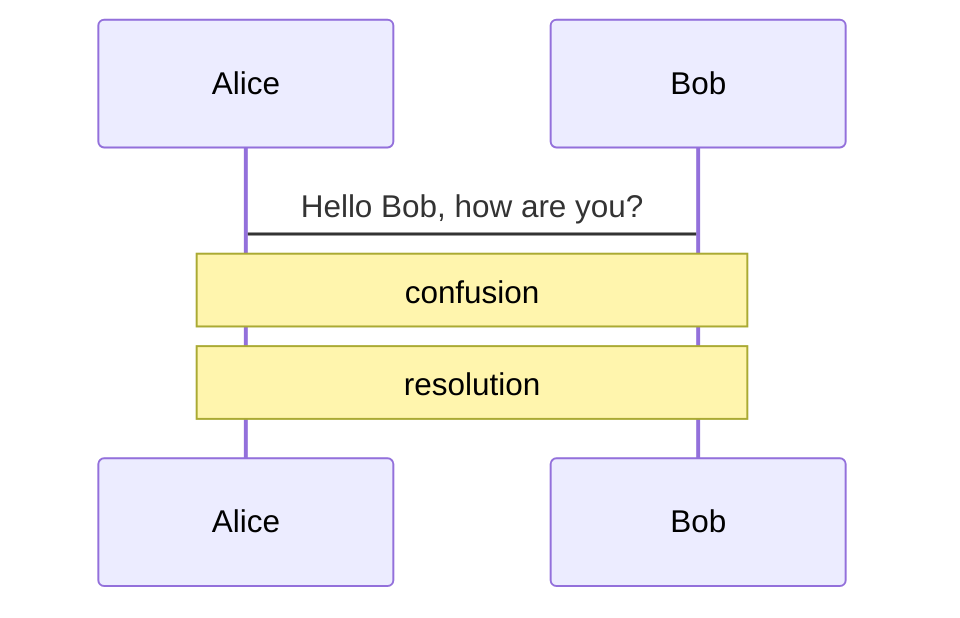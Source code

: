 sequenceDiagram
Alice->Bob: Hello Bob, how are you?
Note over Alice,Bob: confusion
Note over Bob,Alice: resolution
